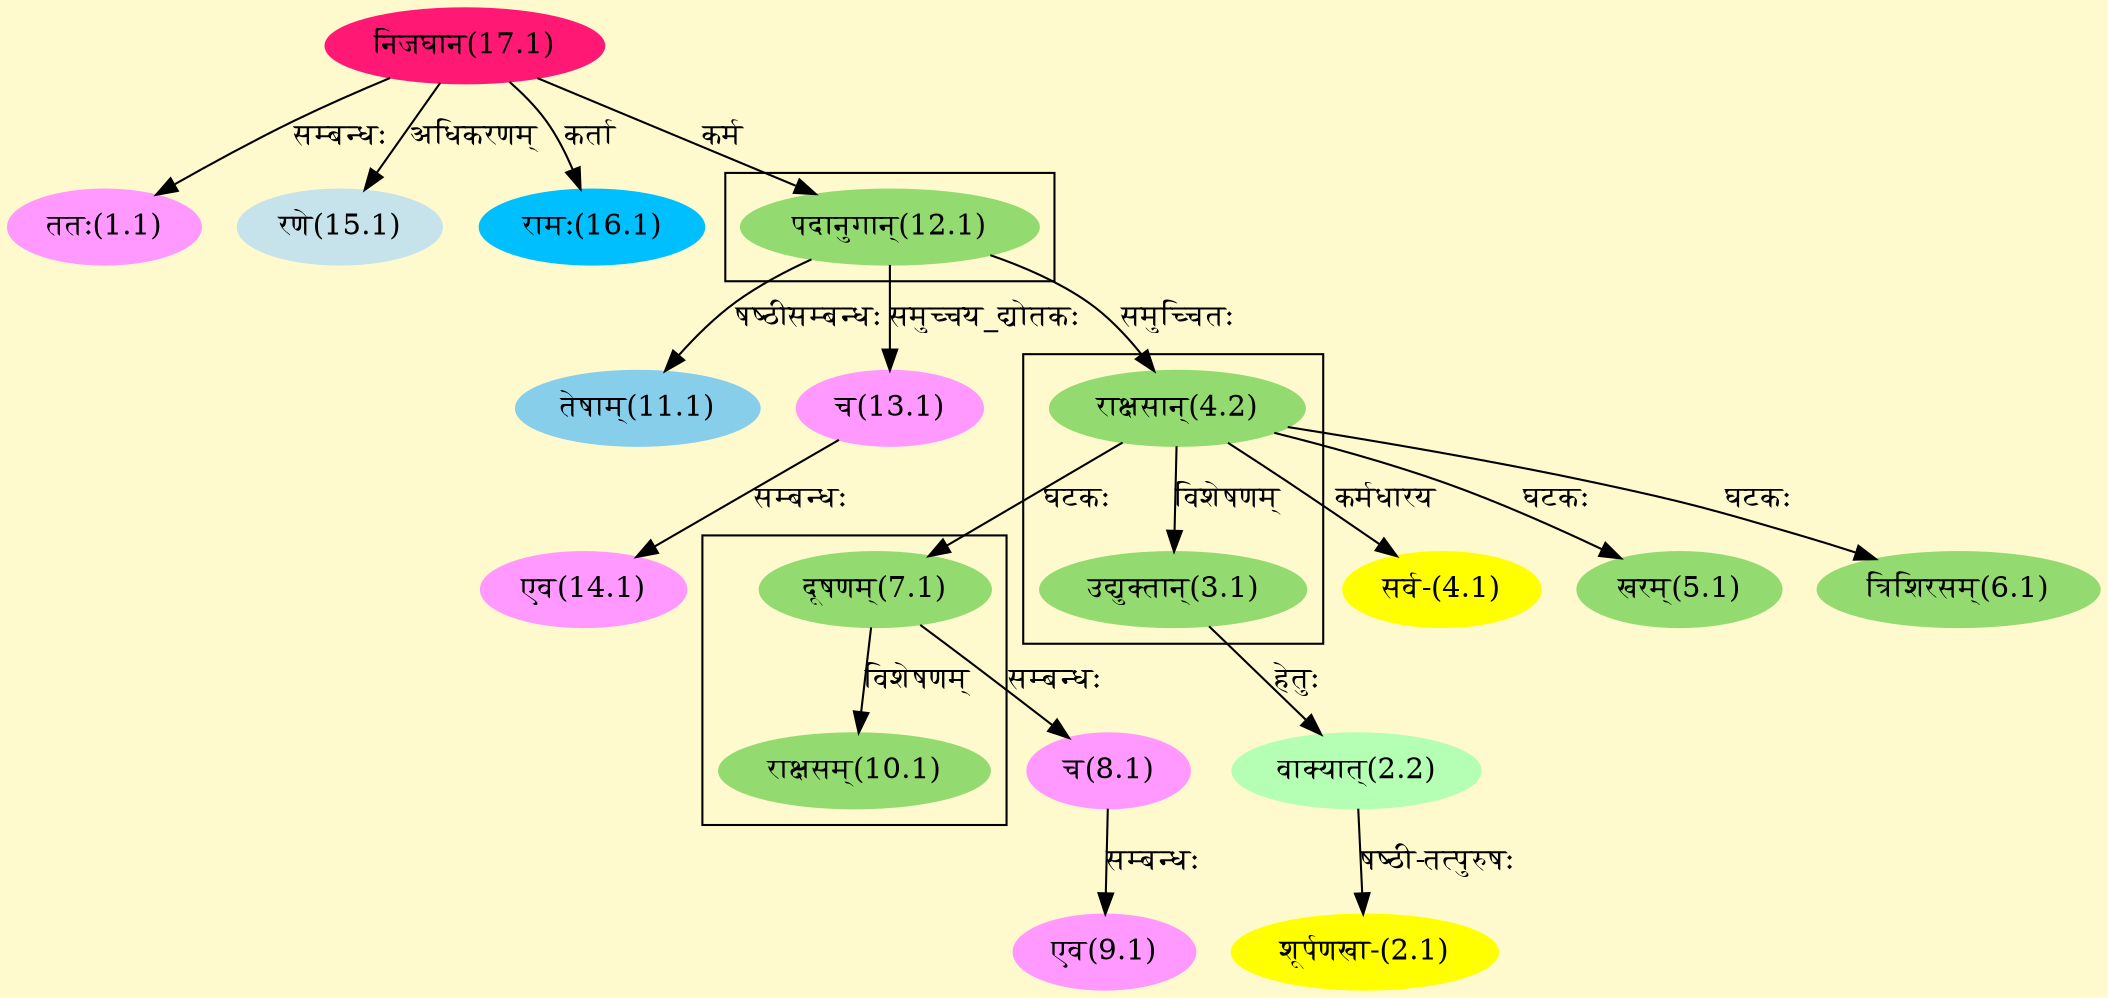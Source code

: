 digraph G{
rankdir=BT;
 compound=true;
 bgcolor="lemonchiffon1";

subgraph cluster_1{
Node3_1 [style=filled, color="#93DB70" label = "उद्युक्तान्(3.1)"]
Node4_2 [style=filled, color="#93DB70" label = "राक्षसान्(4.2)"]

}

subgraph cluster_2{
Node4_2 [style=filled, color="#93DB70" label = "राक्षसान्(4.2)"]
Node12_1 [style=filled, color="#93DB70" label = "पदानुगान्(12.1)"]

}

subgraph cluster_3{
Node10_1 [style=filled, color="#93DB70" label = "राक्षसम्(10.1)"]
Node7_1 [style=filled, color="#93DB70" label = "दूषणम्(7.1)"]

}
Node1_1 [style=filled, color="#FF99FF" label = "ततः(1.1)"]
Node17_1 [style=filled, color="#FF1975" label = "निजघान(17.1)"]
Node2_1 [style=filled, color="#FFFF00" label = "शूर्पणखा-(2.1)"]
Node2_2 [style=filled, color="#B4FFB4" label = "वाक्यात्(2.2)"]
Node3_1 [style=filled, color="#93DB70" label = "उद्युक्तान्(3.1)"]
Node4_1 [style=filled, color="#FFFF00" label = "सर्व-(4.1)"]
Node4_2 [style=filled, color="#93DB70" label = "राक्षसान्(4.2)"]
Node5_1 [style=filled, color="#93DB70" label = "खरम्(5.1)"]
Node6_1 [style=filled, color="#93DB70" label = "त्रिशिरसम्(6.1)"]
Node7_1 [style=filled, color="#93DB70" label = "दूषणम्(7.1)"]
Node8_1 [style=filled, color="#FF99FF" label = "च(8.1)"]
Node9_1 [style=filled, color="#FF99FF" label = "एव(9.1)"]
Node11_1 [style=filled, color="#87CEEB" label = "तेषाम्(11.1)"]
Node12_1 [style=filled, color="#93DB70" label = "पदानुगान्(12.1)"]
Node13_1 [style=filled, color="#FF99FF" label = "च(13.1)"]
Node14_1 [style=filled, color="#FF99FF" label = "एव(14.1)"]
Node15_1 [style=filled, color="#C6E2EB" label = "रणे(15.1)"]
Node16_1 [style=filled, color="#00BFFF" label = "रामः(16.1)"]
/* Start of Relations section */

Node1_1 -> Node17_1 [  label="सम्बन्धः"  dir="back" ]
Node2_1 -> Node2_2 [  label="षष्ठी-तत्पुरुषः"  dir="back" ]
Node2_2 -> Node3_1 [  label="हेतुः"  dir="back" ]
Node3_1 -> Node4_2 [  label="विशेषणम्"  dir="back" ]
Node4_1 -> Node4_2 [  label="कर्मधारय"  dir="back" ]
Node4_2 -> Node12_1 [  label="समुच्चितः"  dir="back" ]
Node5_1 -> Node4_2 [  label="घटकः"  dir="back" ]
Node6_1 -> Node4_2 [  label="घटकः"  dir="back" ]
Node7_1 -> Node4_2 [  label="घटकः"  dir="back" ]
Node8_1 -> Node7_1 [  label="सम्बन्धः"  dir="back" ]
Node9_1 -> Node8_1 [  label="सम्बन्धः"  dir="back" ]
Node10_1 -> Node7_1 [  label="विशेषणम्"  dir="back" ]
Node11_1 -> Node12_1 [  label="षष्ठीसम्बन्धः"  dir="back" ]
Node12_1 -> Node17_1 [  label="कर्म"  dir="back" ]
Node13_1 -> Node12_1 [  label="समुच्चय_द्योतकः"  dir="back" ]
Node14_1 -> Node13_1 [  label="सम्बन्धः"  dir="back" ]
Node15_1 -> Node17_1 [  label="अधिकरणम्"  dir="back" ]
Node16_1 -> Node17_1 [  label="कर्ता"  dir="back" ]
}
